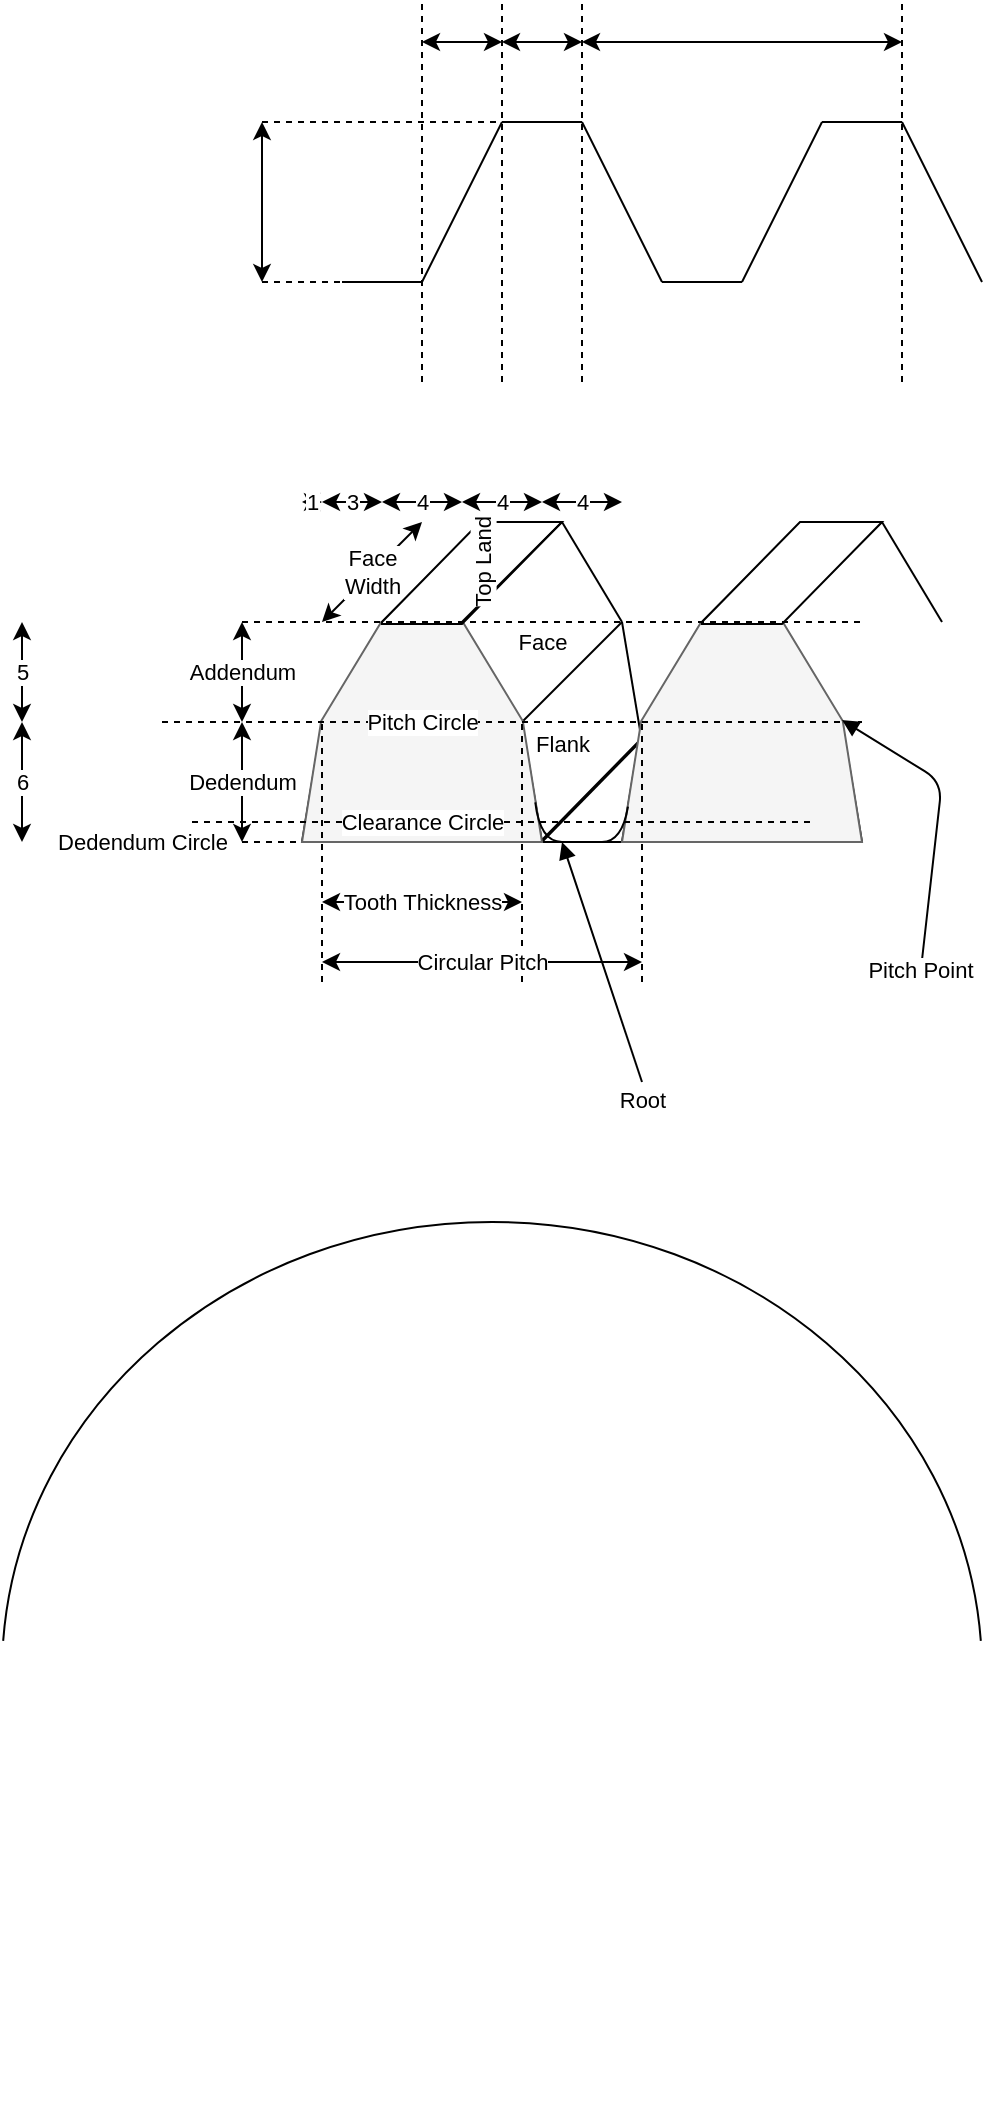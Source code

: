<mxfile version="13.3.1" type="device"><diagram id="O2OVCk48yBuhGh_a03lE" name="Page-1"><mxGraphModel dx="753" dy="563" grid="1" gridSize="10" guides="1" tooltips="1" connect="1" arrows="1" fold="1" page="1" pageScale="1" pageWidth="827" pageHeight="1169" math="0" shadow="0"><root><mxCell id="0"/><mxCell id="1" parent="0"/><mxCell id="64NsMxZtWKnIRQPdbuB_-71" value="" style="verticalLabelPosition=bottom;verticalAlign=top;html=1;shape=mxgraph.basic.polygon;polyCoords=[[0.49,0],[0.9,0],[0.4,0.51],[0.28,0.51],[0.21,0.51],[0.12,0.51],[0,0.51],[0,0.5]];polyline=0;" vertex="1" parent="1"><mxGeometry x="460" y="669" width="100" height="100" as="geometry"/></mxCell><mxCell id="64NsMxZtWKnIRQPdbuB_-1" value="" style="endArrow=none;html=1;" edge="1" parent="1"><mxGeometry width="50" height="50" relative="1" as="geometry"><mxPoint x="360" y="440" as="sourcePoint"/><mxPoint x="400" y="440" as="targetPoint"/></mxGeometry></mxCell><mxCell id="64NsMxZtWKnIRQPdbuB_-2" value="" style="endArrow=none;html=1;" edge="1" parent="1"><mxGeometry width="50" height="50" relative="1" as="geometry"><mxPoint x="400" y="440" as="sourcePoint"/><mxPoint x="440" y="360" as="targetPoint"/></mxGeometry></mxCell><mxCell id="64NsMxZtWKnIRQPdbuB_-3" value="" style="endArrow=none;html=1;" edge="1" parent="1"><mxGeometry width="50" height="50" relative="1" as="geometry"><mxPoint x="440" y="360" as="sourcePoint"/><mxPoint x="480" y="360" as="targetPoint"/></mxGeometry></mxCell><mxCell id="64NsMxZtWKnIRQPdbuB_-4" value="" style="endArrow=none;html=1;" edge="1" parent="1"><mxGeometry width="50" height="50" relative="1" as="geometry"><mxPoint x="480" y="360" as="sourcePoint"/><mxPoint x="520" y="440" as="targetPoint"/></mxGeometry></mxCell><mxCell id="64NsMxZtWKnIRQPdbuB_-5" value="" style="endArrow=none;html=1;" edge="1" parent="1"><mxGeometry width="50" height="50" relative="1" as="geometry"><mxPoint x="520" y="440" as="sourcePoint"/><mxPoint x="560" y="440" as="targetPoint"/></mxGeometry></mxCell><mxCell id="64NsMxZtWKnIRQPdbuB_-11" value="" style="endArrow=classic;startArrow=classic;html=1;" edge="1" parent="1"><mxGeometry width="50" height="50" relative="1" as="geometry"><mxPoint x="320" y="440" as="sourcePoint"/><mxPoint x="320" y="360" as="targetPoint"/></mxGeometry></mxCell><mxCell id="64NsMxZtWKnIRQPdbuB_-12" value="" style="endArrow=classic;startArrow=classic;html=1;" edge="1" parent="1"><mxGeometry width="50" height="50" relative="1" as="geometry"><mxPoint x="480" y="320" as="sourcePoint"/><mxPoint x="640" y="320" as="targetPoint"/></mxGeometry></mxCell><mxCell id="64NsMxZtWKnIRQPdbuB_-13" value="" style="endArrow=none;dashed=1;html=1;" edge="1" parent="1"><mxGeometry width="50" height="50" relative="1" as="geometry"><mxPoint x="480" y="490" as="sourcePoint"/><mxPoint x="480" y="300" as="targetPoint"/></mxGeometry></mxCell><mxCell id="64NsMxZtWKnIRQPdbuB_-14" value="" style="endArrow=none;dashed=1;html=1;" edge="1" parent="1"><mxGeometry width="50" height="50" relative="1" as="geometry"><mxPoint x="640" y="490" as="sourcePoint"/><mxPoint x="640" y="300" as="targetPoint"/></mxGeometry></mxCell><mxCell id="64NsMxZtWKnIRQPdbuB_-15" value="" style="endArrow=none;dashed=1;html=1;" edge="1" parent="1"><mxGeometry width="50" height="50" relative="1" as="geometry"><mxPoint x="440" y="490" as="sourcePoint"/><mxPoint x="440" y="300" as="targetPoint"/></mxGeometry></mxCell><mxCell id="64NsMxZtWKnIRQPdbuB_-16" value="" style="endArrow=classic;startArrow=classic;html=1;" edge="1" parent="1"><mxGeometry width="50" height="50" relative="1" as="geometry"><mxPoint x="440" y="320" as="sourcePoint"/><mxPoint x="480" y="320" as="targetPoint"/></mxGeometry></mxCell><mxCell id="64NsMxZtWKnIRQPdbuB_-17" value="" style="endArrow=none;dashed=1;html=1;" edge="1" parent="1"><mxGeometry width="50" height="50" relative="1" as="geometry"><mxPoint x="400" y="490" as="sourcePoint"/><mxPoint x="400" y="300" as="targetPoint"/></mxGeometry></mxCell><mxCell id="64NsMxZtWKnIRQPdbuB_-18" value="" style="endArrow=classic;startArrow=classic;html=1;" edge="1" parent="1"><mxGeometry width="50" height="50" relative="1" as="geometry"><mxPoint x="400" y="320" as="sourcePoint"/><mxPoint x="440" y="320" as="targetPoint"/></mxGeometry></mxCell><mxCell id="64NsMxZtWKnIRQPdbuB_-6" value="" style="endArrow=none;html=1;" edge="1" parent="1"><mxGeometry width="50" height="50" relative="1" as="geometry"><mxPoint x="560" y="440" as="sourcePoint"/><mxPoint x="600" y="360" as="targetPoint"/></mxGeometry></mxCell><mxCell id="64NsMxZtWKnIRQPdbuB_-7" value="" style="endArrow=none;html=1;" edge="1" parent="1"><mxGeometry width="50" height="50" relative="1" as="geometry"><mxPoint x="600" y="360" as="sourcePoint"/><mxPoint x="640" y="360" as="targetPoint"/></mxGeometry></mxCell><mxCell id="64NsMxZtWKnIRQPdbuB_-8" value="" style="endArrow=none;html=1;" edge="1" parent="1"><mxGeometry width="50" height="50" relative="1" as="geometry"><mxPoint x="640" y="360" as="sourcePoint"/><mxPoint x="680" y="440" as="targetPoint"/></mxGeometry></mxCell><mxCell id="64NsMxZtWKnIRQPdbuB_-19" value="" style="endArrow=none;dashed=1;html=1;" edge="1" parent="1"><mxGeometry width="50" height="50" relative="1" as="geometry"><mxPoint x="320" y="360" as="sourcePoint"/><mxPoint x="440" y="360" as="targetPoint"/></mxGeometry></mxCell><mxCell id="64NsMxZtWKnIRQPdbuB_-20" value="" style="endArrow=none;dashed=1;html=1;" edge="1" parent="1"><mxGeometry width="50" height="50" relative="1" as="geometry"><mxPoint x="320" y="440" as="sourcePoint"/><mxPoint x="360" y="440" as="targetPoint"/></mxGeometry></mxCell><mxCell id="64NsMxZtWKnIRQPdbuB_-33" value="" style="endArrow=none;html=1;" edge="1" parent="1"><mxGeometry width="50" height="50" relative="1" as="geometry"><mxPoint x="340" y="720" as="sourcePoint"/><mxPoint x="350" y="660" as="targetPoint"/></mxGeometry></mxCell><mxCell id="64NsMxZtWKnIRQPdbuB_-34" value="" style="endArrow=none;html=1;" edge="1" parent="1"><mxGeometry width="50" height="50" relative="1" as="geometry"><mxPoint x="350" y="660" as="sourcePoint"/><mxPoint x="380" y="610" as="targetPoint"/></mxGeometry></mxCell><mxCell id="64NsMxZtWKnIRQPdbuB_-35" value="" style="endArrow=none;html=1;" edge="1" parent="1"><mxGeometry width="50" height="50" relative="1" as="geometry"><mxPoint x="380" y="610" as="sourcePoint"/><mxPoint x="420" y="610" as="targetPoint"/></mxGeometry></mxCell><mxCell id="64NsMxZtWKnIRQPdbuB_-38" value="" style="endArrow=none;html=1;" edge="1" parent="1"><mxGeometry width="50" height="50" relative="1" as="geometry"><mxPoint x="420" y="610" as="sourcePoint"/><mxPoint x="450" y="660" as="targetPoint"/></mxGeometry></mxCell><mxCell id="64NsMxZtWKnIRQPdbuB_-37" value="" style="endArrow=none;html=1;" edge="1" parent="1"><mxGeometry width="50" height="50" relative="1" as="geometry"><mxPoint x="460" y="720" as="sourcePoint"/><mxPoint x="450" y="660" as="targetPoint"/></mxGeometry></mxCell><mxCell id="64NsMxZtWKnIRQPdbuB_-40" value="6" style="endArrow=classic;startArrow=classic;html=1;" edge="1" parent="1"><mxGeometry width="50" height="50" relative="1" as="geometry"><mxPoint x="200" y="720" as="sourcePoint"/><mxPoint x="200" y="660" as="targetPoint"/></mxGeometry></mxCell><mxCell id="64NsMxZtWKnIRQPdbuB_-41" value="5" style="endArrow=classic;startArrow=classic;html=1;" edge="1" parent="1"><mxGeometry width="50" height="50" relative="1" as="geometry"><mxPoint x="200" y="660" as="sourcePoint"/><mxPoint x="200" y="610" as="targetPoint"/></mxGeometry></mxCell><mxCell id="64NsMxZtWKnIRQPdbuB_-42" value="3" style="endArrow=classic;startArrow=classic;html=1;" edge="1" parent="1"><mxGeometry width="50" height="50" relative="1" as="geometry"><mxPoint x="350" y="550" as="sourcePoint"/><mxPoint x="380" y="550" as="targetPoint"/></mxGeometry></mxCell><mxCell id="64NsMxZtWKnIRQPdbuB_-43" value="1" style="endArrow=classic;startArrow=classic;html=1;" edge="1" parent="1"><mxGeometry width="50" height="50" relative="1" as="geometry"><mxPoint x="340" y="550" as="sourcePoint"/><mxPoint x="350" y="550" as="targetPoint"/></mxGeometry></mxCell><mxCell id="64NsMxZtWKnIRQPdbuB_-44" value="4" style="endArrow=classic;startArrow=classic;html=1;" edge="1" parent="1"><mxGeometry width="50" height="50" relative="1" as="geometry"><mxPoint x="380" y="550" as="sourcePoint"/><mxPoint x="420" y="550" as="targetPoint"/></mxGeometry></mxCell><mxCell id="64NsMxZtWKnIRQPdbuB_-45" value="" style="endArrow=none;html=1;" edge="1" parent="1"><mxGeometry width="50" height="50" relative="1" as="geometry"><mxPoint x="460" y="720" as="sourcePoint"/><mxPoint x="500" y="720" as="targetPoint"/></mxGeometry></mxCell><mxCell id="64NsMxZtWKnIRQPdbuB_-46" value="4" style="endArrow=classic;startArrow=classic;html=1;" edge="1" parent="1"><mxGeometry width="50" height="50" relative="1" as="geometry"><mxPoint x="420" y="550" as="sourcePoint"/><mxPoint x="460" y="550" as="targetPoint"/></mxGeometry></mxCell><mxCell id="64NsMxZtWKnIRQPdbuB_-47" value="4" style="endArrow=classic;startArrow=classic;html=1;" edge="1" parent="1"><mxGeometry width="50" height="50" relative="1" as="geometry"><mxPoint x="460" y="550" as="sourcePoint"/><mxPoint x="500" y="550" as="targetPoint"/></mxGeometry></mxCell><mxCell id="64NsMxZtWKnIRQPdbuB_-48" value="" style="endArrow=none;html=1;" edge="1" parent="1"><mxGeometry width="50" height="50" relative="1" as="geometry"><mxPoint x="380" y="610" as="sourcePoint"/><mxPoint x="430" y="560" as="targetPoint"/></mxGeometry></mxCell><mxCell id="64NsMxZtWKnIRQPdbuB_-50" value="" style="endArrow=none;html=1;" edge="1" parent="1"><mxGeometry width="50" height="50" relative="1" as="geometry"><mxPoint x="430" y="560" as="sourcePoint"/><mxPoint x="470" y="560" as="targetPoint"/></mxGeometry></mxCell><mxCell id="64NsMxZtWKnIRQPdbuB_-51" value="" style="endArrow=none;html=1;" edge="1" parent="1"><mxGeometry width="50" height="50" relative="1" as="geometry"><mxPoint x="470" y="560" as="sourcePoint"/><mxPoint x="500" y="610" as="targetPoint"/></mxGeometry></mxCell><mxCell id="64NsMxZtWKnIRQPdbuB_-52" value="Face" style="endArrow=none;html=1;" edge="1" parent="1"><mxGeometry y="21" width="50" height="50" relative="1" as="geometry"><mxPoint x="450" y="660" as="sourcePoint"/><mxPoint x="500" y="610" as="targetPoint"/><mxPoint as="offset"/></mxGeometry></mxCell><mxCell id="64NsMxZtWKnIRQPdbuB_-53" value="Flank" style="endArrow=none;html=1;" edge="1" parent="1"><mxGeometry x="0.225" y="27" width="50" height="50" relative="1" as="geometry"><mxPoint x="460" y="720" as="sourcePoint"/><mxPoint x="508" y="671" as="targetPoint"/><mxPoint as="offset"/></mxGeometry></mxCell><mxCell id="64NsMxZtWKnIRQPdbuB_-54" value="" style="endArrow=none;html=1;" edge="1" parent="1"><mxGeometry width="50" height="50" relative="1" as="geometry"><mxPoint x="509" y="664" as="sourcePoint"/><mxPoint x="500" y="610" as="targetPoint"/></mxGeometry></mxCell><mxCell id="64NsMxZtWKnIRQPdbuB_-55" value="" style="endArrow=none;html=1;" edge="1" parent="1"><mxGeometry width="50" height="50" relative="1" as="geometry"><mxPoint x="500" y="720" as="sourcePoint"/><mxPoint x="510" y="660" as="targetPoint"/></mxGeometry></mxCell><mxCell id="64NsMxZtWKnIRQPdbuB_-56" value="" style="endArrow=none;html=1;" edge="1" parent="1"><mxGeometry width="50" height="50" relative="1" as="geometry"><mxPoint x="510" y="660" as="sourcePoint"/><mxPoint x="540" y="610" as="targetPoint"/></mxGeometry></mxCell><mxCell id="64NsMxZtWKnIRQPdbuB_-57" value="" style="endArrow=none;html=1;" edge="1" parent="1"><mxGeometry width="50" height="50" relative="1" as="geometry"><mxPoint x="540" y="610" as="sourcePoint"/><mxPoint x="580" y="610" as="targetPoint"/></mxGeometry></mxCell><mxCell id="64NsMxZtWKnIRQPdbuB_-58" value="" style="endArrow=none;html=1;" edge="1" parent="1"><mxGeometry width="50" height="50" relative="1" as="geometry"><mxPoint x="580" y="610" as="sourcePoint"/><mxPoint x="610" y="660" as="targetPoint"/></mxGeometry></mxCell><mxCell id="64NsMxZtWKnIRQPdbuB_-59" value="" style="endArrow=none;html=1;" edge="1" parent="1"><mxGeometry width="50" height="50" relative="1" as="geometry"><mxPoint x="620" y="720" as="sourcePoint"/><mxPoint x="610" y="660" as="targetPoint"/></mxGeometry></mxCell><mxCell id="64NsMxZtWKnIRQPdbuB_-61" value="" style="verticalLabelPosition=bottom;verticalAlign=top;html=1;shape=mxgraph.basic.polygon;polyCoords=[[0.33,0],[0.67,0],[0.92,0.45],[1,1],[0.75,1],[0.25,1],[0,1],[0.08,0.45]];polyline=0;fillColor=#f5f5f5;strokeColor=#666666;fontColor=#333333;" vertex="1" parent="1"><mxGeometry x="500" y="610" width="120" height="110" as="geometry"/></mxCell><mxCell id="64NsMxZtWKnIRQPdbuB_-63" value="" style="verticalLabelPosition=bottom;verticalAlign=top;html=1;shape=mxgraph.basic.polygon;polyCoords=[[0.33,0],[0.67,0],[0.92,0.45],[1,1],[0.75,1],[0.25,1],[0,1],[0.08,0.45]];polyline=0;fillColor=#f5f5f5;strokeColor=#666666;fontColor=#333333;" vertex="1" parent="1"><mxGeometry x="340" y="610" width="120" height="110" as="geometry"/></mxCell><mxCell id="64NsMxZtWKnIRQPdbuB_-64" value="" style="endArrow=none;html=1;" edge="1" parent="1"><mxGeometry width="50" height="50" relative="1" as="geometry"><mxPoint x="540" y="610" as="sourcePoint"/><mxPoint x="590" y="560" as="targetPoint"/></mxGeometry></mxCell><mxCell id="64NsMxZtWKnIRQPdbuB_-65" value="" style="endArrow=none;html=1;" edge="1" parent="1"><mxGeometry width="50" height="50" relative="1" as="geometry"><mxPoint x="590" y="560" as="sourcePoint"/><mxPoint x="630" y="560" as="targetPoint"/></mxGeometry></mxCell><mxCell id="64NsMxZtWKnIRQPdbuB_-66" value="" style="endArrow=none;html=1;" edge="1" parent="1"><mxGeometry width="50" height="50" relative="1" as="geometry"><mxPoint x="580" y="610" as="sourcePoint"/><mxPoint x="630" y="560" as="targetPoint"/></mxGeometry></mxCell><mxCell id="64NsMxZtWKnIRQPdbuB_-67" value="" style="endArrow=none;html=1;" edge="1" parent="1"><mxGeometry width="50" height="50" relative="1" as="geometry"><mxPoint x="630" y="560" as="sourcePoint"/><mxPoint x="660" y="610" as="targetPoint"/></mxGeometry></mxCell><mxCell id="64NsMxZtWKnIRQPdbuB_-68" value="" style="verticalLabelPosition=bottom;verticalAlign=top;html=1;shape=mxgraph.basic.polygon;polyCoords=[[0.49,0],[0.9,0],[0.4,0.51],[0.28,0.51],[0.21,0.51],[0.12,0.51],[0,0.51],[0,0.5]];polyline=0;horizontal=1;spacingTop=-13;" vertex="1" parent="1"><mxGeometry x="380" y="560" width="100" height="100" as="geometry"/></mxCell><mxCell id="64NsMxZtWKnIRQPdbuB_-70" value="" style="verticalLabelPosition=bottom;verticalAlign=top;html=1;shape=mxgraph.basic.polygon;polyCoords=[[0.49,0],[0.9,0],[0.4,0.51],[0.28,0.51],[0.21,0.51],[0.12,0.51],[0,0.51],[0,0.5]];polyline=0;" vertex="1" parent="1"><mxGeometry x="540" y="560" width="100" height="100" as="geometry"/></mxCell><mxCell id="64NsMxZtWKnIRQPdbuB_-49" value="Top Land" style="endArrow=none;html=1;horizontal=0;" edge="1" parent="1"><mxGeometry x="-0.2" y="14" width="50" height="50" relative="1" as="geometry"><mxPoint x="420" y="610" as="sourcePoint"/><mxPoint x="470" y="560" as="targetPoint"/><mxPoint as="offset"/></mxGeometry></mxCell><mxCell id="64NsMxZtWKnIRQPdbuB_-72" value="Face&lt;br&gt;Width" style="endArrow=classic;startArrow=classic;html=1;" edge="1" parent="1"><mxGeometry width="50" height="50" relative="1" as="geometry"><mxPoint x="350" y="610" as="sourcePoint"/><mxPoint x="400" y="560" as="targetPoint"/></mxGeometry></mxCell><mxCell id="64NsMxZtWKnIRQPdbuB_-73" value="Addendum" style="endArrow=classic;startArrow=classic;html=1;" edge="1" parent="1"><mxGeometry width="50" height="50" relative="1" as="geometry"><mxPoint x="310" y="660" as="sourcePoint"/><mxPoint x="310" y="610" as="targetPoint"/></mxGeometry></mxCell><mxCell id="64NsMxZtWKnIRQPdbuB_-74" value="Dedendum" style="endArrow=classic;startArrow=classic;html=1;" edge="1" parent="1"><mxGeometry width="50" height="50" relative="1" as="geometry"><mxPoint x="310" y="720" as="sourcePoint"/><mxPoint x="310" y="660" as="targetPoint"/></mxGeometry></mxCell><mxCell id="64NsMxZtWKnIRQPdbuB_-75" value="Clearance Circle" style="endArrow=none;dashed=1;html=1;" edge="1" parent="1"><mxGeometry x="-0.258" width="50" height="50" relative="1" as="geometry"><mxPoint x="285" y="710" as="sourcePoint"/><mxPoint x="595" y="710" as="targetPoint"/><mxPoint as="offset"/></mxGeometry></mxCell><mxCell id="64NsMxZtWKnIRQPdbuB_-76" value="Dedendum Circle" style="endArrow=none;dashed=1;html=1;" edge="1" parent="1"><mxGeometry x="-1" y="-50" width="50" height="50" relative="1" as="geometry"><mxPoint x="310" y="720" as="sourcePoint"/><mxPoint x="340" y="720" as="targetPoint"/><mxPoint x="-50" y="-50" as="offset"/></mxGeometry></mxCell><mxCell id="64NsMxZtWKnIRQPdbuB_-77" value="Pitch Circle" style="endArrow=none;dashed=1;html=1;" edge="1" parent="1"><mxGeometry x="-0.257" width="50" height="50" relative="1" as="geometry"><mxPoint x="270" y="660" as="sourcePoint"/><mxPoint x="620" y="660" as="targetPoint"/><mxPoint as="offset"/></mxGeometry></mxCell><mxCell id="64NsMxZtWKnIRQPdbuB_-78" value="" style="endArrow=none;dashed=1;html=1;" edge="1" parent="1"><mxGeometry width="50" height="50" relative="1" as="geometry"><mxPoint x="310" y="610" as="sourcePoint"/><mxPoint x="620" y="610" as="targetPoint"/></mxGeometry></mxCell><mxCell id="64NsMxZtWKnIRQPdbuB_-79" value="" style="endArrow=none;dashed=1;html=1;" edge="1" parent="1"><mxGeometry width="50" height="50" relative="1" as="geometry"><mxPoint x="350" y="790" as="sourcePoint"/><mxPoint x="350" y="660" as="targetPoint"/></mxGeometry></mxCell><mxCell id="64NsMxZtWKnIRQPdbuB_-80" value="" style="endArrow=none;dashed=1;html=1;" edge="1" parent="1"><mxGeometry width="50" height="50" relative="1" as="geometry"><mxPoint x="450" y="790" as="sourcePoint"/><mxPoint x="450" y="660" as="targetPoint"/></mxGeometry></mxCell><mxCell id="64NsMxZtWKnIRQPdbuB_-81" value="Tooth Thickness" style="endArrow=classic;startArrow=classic;html=1;" edge="1" parent="1"><mxGeometry width="50" height="50" relative="1" as="geometry"><mxPoint x="350" y="750" as="sourcePoint"/><mxPoint x="450" y="750" as="targetPoint"/><mxPoint as="offset"/></mxGeometry></mxCell><mxCell id="64NsMxZtWKnIRQPdbuB_-83" value="" style="endArrow=none;html=1;entryX=0.972;entryY=0.82;entryDx=0;entryDy=0;entryPerimeter=0;curved=1;" edge="1" parent="1" target="64NsMxZtWKnIRQPdbuB_-63"><mxGeometry width="50" height="50" relative="1" as="geometry"><mxPoint x="470" y="720" as="sourcePoint"/><mxPoint x="460" y="710" as="targetPoint"/><Array as="points"><mxPoint x="459" y="720"/></Array></mxGeometry></mxCell><mxCell id="64NsMxZtWKnIRQPdbuB_-84" value="" style="endArrow=none;html=1;curved=1;entryX=0.025;entryY=0.839;entryDx=0;entryDy=0;entryPerimeter=0;" edge="1" parent="1" target="64NsMxZtWKnIRQPdbuB_-61"><mxGeometry width="50" height="50" relative="1" as="geometry"><mxPoint x="490" y="720" as="sourcePoint"/><mxPoint x="502" y="710" as="targetPoint"/><Array as="points"><mxPoint x="500" y="720"/></Array></mxGeometry></mxCell><mxCell id="64NsMxZtWKnIRQPdbuB_-85" value="Root" style="endArrow=block;html=1;endFill=1;" edge="1" parent="1"><mxGeometry x="-1" y="10" width="50" height="50" relative="1" as="geometry"><mxPoint x="510" y="840" as="sourcePoint"/><mxPoint x="470" y="720" as="targetPoint"/><mxPoint x="9" y="6" as="offset"/></mxGeometry></mxCell><mxCell id="64NsMxZtWKnIRQPdbuB_-86" value="Pitch Point" style="endArrow=block;html=1;endFill=1;" edge="1" parent="1"><mxGeometry x="-1" y="10" width="50" height="50" relative="1" as="geometry"><mxPoint x="650" y="779" as="sourcePoint"/><mxPoint x="610" y="659" as="targetPoint"/><Array as="points"><mxPoint x="660" y="690"/></Array><mxPoint x="9" y="6" as="offset"/></mxGeometry></mxCell><mxCell id="64NsMxZtWKnIRQPdbuB_-87" value="" style="verticalLabelPosition=bottom;verticalAlign=top;html=1;shape=mxgraph.basic.arc;startAngle=0.761;endAngle=0.239;" vertex="1" parent="1"><mxGeometry x="190" y="910" width="490" height="450" as="geometry"/></mxCell><mxCell id="64NsMxZtWKnIRQPdbuB_-88" value="" style="endArrow=none;dashed=1;html=1;" edge="1" parent="1"><mxGeometry width="50" height="50" relative="1" as="geometry"><mxPoint x="510" y="790" as="sourcePoint"/><mxPoint x="510" y="660" as="targetPoint"/></mxGeometry></mxCell><mxCell id="64NsMxZtWKnIRQPdbuB_-89" value="Circular Pitch" style="endArrow=classic;startArrow=classic;html=1;" edge="1" parent="1"><mxGeometry width="50" height="50" relative="1" as="geometry"><mxPoint x="350" y="780" as="sourcePoint"/><mxPoint x="510" y="780" as="targetPoint"/><mxPoint as="offset"/></mxGeometry></mxCell></root></mxGraphModel></diagram></mxfile>